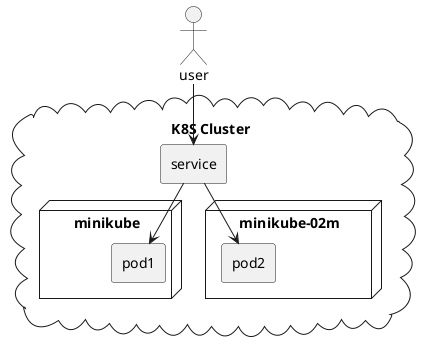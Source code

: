 @startuml
'https://plantuml.com/deployment-diagram

actor user
cloud "K8S Cluster" {
    agent service
    node minikube as node1 {
        agent pod1
    }
    node "minikube-02m" as node2 {
        agent pod2
    }
}
user -down-> service
service -down-> pod1
service -down-> pod2

@enduml